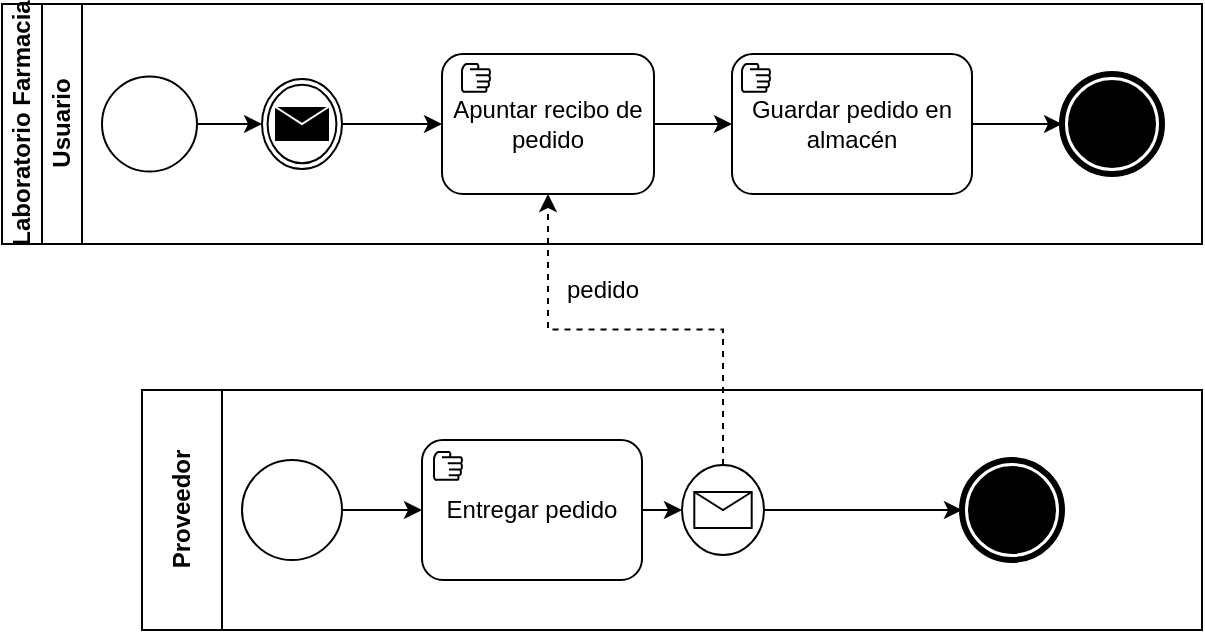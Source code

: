 <mxfile version="13.10.5" type="device"><diagram id="cnTgsQb33vIfmhWbRXJ1" name="Page-1"><mxGraphModel dx="829" dy="419" grid="1" gridSize="10" guides="1" tooltips="1" connect="1" arrows="1" fold="1" page="1" pageScale="1" pageWidth="827" pageHeight="1169" math="0" shadow="0"><root><mxCell id="0"/><mxCell id="1" parent="0"/><mxCell id="8GM9AlKr9NGcIbeYkdWH-9" value="Laboratorio Farmacia" style="swimlane;html=1;childLayout=stackLayout;resizeParent=1;resizeParentMax=0;horizontal=0;startSize=20;horizontalStack=0;" parent="1" vertex="1"><mxGeometry x="60" y="517" width="600" height="120" as="geometry"/></mxCell><mxCell id="8GM9AlKr9NGcIbeYkdWH-12" value="Usuario" style="swimlane;html=1;startSize=20;horizontal=0;" parent="8GM9AlKr9NGcIbeYkdWH-9" vertex="1"><mxGeometry x="20" width="580" height="120" as="geometry"/></mxCell><mxCell id="8GM9AlKr9NGcIbeYkdWH-24" value="" style="shape=mxgraph.bpmn.shape;html=1;verticalLabelPosition=bottom;labelBackgroundColor=#ffffff;verticalAlign=top;align=center;perimeter=ellipsePerimeter;outlineConnect=0;outline=throwing;symbol=message;" parent="8GM9AlKr9NGcIbeYkdWH-12" vertex="1"><mxGeometry x="110" y="37.5" width="40" height="45" as="geometry"/></mxCell><mxCell id="8GM9AlKr9NGcIbeYkdWH-27" value="Apuntar recibo de pedido" style="shape=ext;rounded=1;html=1;whiteSpace=wrap;" parent="8GM9AlKr9NGcIbeYkdWH-12" vertex="1"><mxGeometry x="200" y="25" width="106" height="70" as="geometry"/></mxCell><mxCell id="8GM9AlKr9NGcIbeYkdWH-26" style="edgeStyle=orthogonalEdgeStyle;rounded=0;orthogonalLoop=1;jettySize=auto;html=1;entryX=0;entryY=0.5;entryDx=0;entryDy=0;" parent="8GM9AlKr9NGcIbeYkdWH-12" source="8GM9AlKr9NGcIbeYkdWH-24" target="8GM9AlKr9NGcIbeYkdWH-27" edge="1"><mxGeometry relative="1" as="geometry"><mxPoint x="140" y="60" as="targetPoint"/></mxGeometry></mxCell><mxCell id="8GM9AlKr9NGcIbeYkdWH-32" style="edgeStyle=orthogonalEdgeStyle;rounded=0;orthogonalLoop=1;jettySize=auto;html=1;exitX=1;exitY=0.5;exitDx=0;exitDy=0;" parent="8GM9AlKr9NGcIbeYkdWH-12" source="8GM9AlKr9NGcIbeYkdWH-29" target="8GM9AlKr9NGcIbeYkdWH-31" edge="1"><mxGeometry relative="1" as="geometry"><mxPoint x="441" y="60" as="sourcePoint"/></mxGeometry></mxCell><mxCell id="8GM9AlKr9NGcIbeYkdWH-29" value="Guardar pedido en almacén" style="shape=ext;rounded=1;html=1;whiteSpace=wrap;" parent="8GM9AlKr9NGcIbeYkdWH-12" vertex="1"><mxGeometry x="345" y="25" width="120" height="70" as="geometry"/></mxCell><mxCell id="8GM9AlKr9NGcIbeYkdWH-28" style="edgeStyle=orthogonalEdgeStyle;rounded=0;orthogonalLoop=1;jettySize=auto;html=1;exitX=1;exitY=0.5;exitDx=0;exitDy=0;entryX=0;entryY=0.5;entryDx=0;entryDy=0;" parent="8GM9AlKr9NGcIbeYkdWH-12" source="8GM9AlKr9NGcIbeYkdWH-27" target="8GM9AlKr9NGcIbeYkdWH-29" edge="1"><mxGeometry relative="1" as="geometry"><mxPoint x="300" y="60" as="targetPoint"/><mxPoint x="271" y="60" as="sourcePoint"/></mxGeometry></mxCell><mxCell id="8GM9AlKr9NGcIbeYkdWH-30" value="" style="shape=mxgraph.bpmn.manual_task;html=1;outlineConnect=0;" parent="8GM9AlKr9NGcIbeYkdWH-12" vertex="1"><mxGeometry x="210" y="30" width="14" height="14" as="geometry"/></mxCell><mxCell id="8GM9AlKr9NGcIbeYkdWH-31" value="" style="shape=mxgraph.bpmn.shape;html=1;verticalLabelPosition=bottom;labelBackgroundColor=#ffffff;verticalAlign=top;align=center;perimeter=ellipsePerimeter;outlineConnect=0;outline=end;symbol=terminate;" parent="8GM9AlKr9NGcIbeYkdWH-12" vertex="1"><mxGeometry x="510" y="35" width="50" height="50" as="geometry"/></mxCell><mxCell id="8GM9AlKr9NGcIbeYkdWH-33" value="" style="shape=mxgraph.bpmn.manual_task;html=1;outlineConnect=0;" parent="8GM9AlKr9NGcIbeYkdWH-12" vertex="1"><mxGeometry x="350" y="30" width="14" height="14" as="geometry"/></mxCell><mxCell id="nahtcy3l36tAOprvdYuA-2" style="edgeStyle=orthogonalEdgeStyle;rounded=0;orthogonalLoop=1;jettySize=auto;html=1;exitX=1;exitY=0.5;exitDx=0;exitDy=0;entryX=0;entryY=0.5;entryDx=0;entryDy=0;" edge="1" parent="8GM9AlKr9NGcIbeYkdWH-12" source="nahtcy3l36tAOprvdYuA-1" target="8GM9AlKr9NGcIbeYkdWH-24"><mxGeometry relative="1" as="geometry"/></mxCell><mxCell id="nahtcy3l36tAOprvdYuA-1" value="" style="ellipse;whiteSpace=wrap;html=1;aspect=fixed;" vertex="1" parent="8GM9AlKr9NGcIbeYkdWH-12"><mxGeometry x="30" y="36.25" width="47.5" height="47.5" as="geometry"/></mxCell><mxCell id="8GM9AlKr9NGcIbeYkdWH-14" value="Proveedor" style="swimlane;html=1;startSize=40;horizontal=0;" parent="1" vertex="1"><mxGeometry x="130" y="710" width="530" height="120" as="geometry"/></mxCell><mxCell id="8GM9AlKr9NGcIbeYkdWH-19" style="edgeStyle=orthogonalEdgeStyle;rounded=0;orthogonalLoop=1;jettySize=auto;html=1;" parent="8GM9AlKr9NGcIbeYkdWH-14" source="8GM9AlKr9NGcIbeYkdWH-17" target="8GM9AlKr9NGcIbeYkdWH-18" edge="1"><mxGeometry relative="1" as="geometry"/></mxCell><mxCell id="8GM9AlKr9NGcIbeYkdWH-17" value="" style="shape=mxgraph.bpmn.shape;html=1;verticalLabelPosition=bottom;labelBackgroundColor=#ffffff;verticalAlign=top;align=center;perimeter=ellipsePerimeter;outlineConnect=0;outline=standard;symbol=general;" parent="8GM9AlKr9NGcIbeYkdWH-14" vertex="1"><mxGeometry x="50" y="35" width="50" height="50" as="geometry"/></mxCell><mxCell id="8GM9AlKr9NGcIbeYkdWH-22" style="edgeStyle=orthogonalEdgeStyle;rounded=0;orthogonalLoop=1;jettySize=auto;html=1;exitX=1;exitY=0.5;exitDx=0;exitDy=0;entryX=0;entryY=0.5;entryDx=0;entryDy=0;" parent="8GM9AlKr9NGcIbeYkdWH-14" source="8GM9AlKr9NGcIbeYkdWH-18" target="8GM9AlKr9NGcIbeYkdWH-21" edge="1"><mxGeometry relative="1" as="geometry"/></mxCell><mxCell id="8GM9AlKr9NGcIbeYkdWH-18" value="Entregar pedido" style="shape=ext;rounded=1;html=1;whiteSpace=wrap;" parent="8GM9AlKr9NGcIbeYkdWH-14" vertex="1"><mxGeometry x="140" y="25" width="110" height="70" as="geometry"/></mxCell><mxCell id="8GM9AlKr9NGcIbeYkdWH-20" value="" style="shape=mxgraph.bpmn.manual_task;html=1;outlineConnect=0;" parent="8GM9AlKr9NGcIbeYkdWH-14" vertex="1"><mxGeometry x="146" y="31" width="14" height="14" as="geometry"/></mxCell><mxCell id="nahtcy3l36tAOprvdYuA-4" style="edgeStyle=orthogonalEdgeStyle;rounded=0;orthogonalLoop=1;jettySize=auto;html=1;exitX=1;exitY=0.5;exitDx=0;exitDy=0;entryX=0;entryY=0.5;entryDx=0;entryDy=0;" edge="1" parent="8GM9AlKr9NGcIbeYkdWH-14" source="8GM9AlKr9NGcIbeYkdWH-21" target="nahtcy3l36tAOprvdYuA-3"><mxGeometry relative="1" as="geometry"/></mxCell><mxCell id="8GM9AlKr9NGcIbeYkdWH-21" value="" style="shape=mxgraph.bpmn.shape;html=1;verticalLabelPosition=bottom;labelBackgroundColor=#ffffff;verticalAlign=top;align=center;perimeter=ellipsePerimeter;outlineConnect=0;outline=standard;symbol=message;" parent="8GM9AlKr9NGcIbeYkdWH-14" vertex="1"><mxGeometry x="270" y="37.5" width="41" height="45" as="geometry"/></mxCell><mxCell id="nahtcy3l36tAOprvdYuA-3" value="" style="shape=mxgraph.bpmn.shape;html=1;verticalLabelPosition=bottom;labelBackgroundColor=#ffffff;verticalAlign=top;align=center;perimeter=ellipsePerimeter;outlineConnect=0;outline=end;symbol=terminate;" vertex="1" parent="8GM9AlKr9NGcIbeYkdWH-14"><mxGeometry x="410" y="35" width="50" height="50" as="geometry"/></mxCell><mxCell id="8GM9AlKr9NGcIbeYkdWH-23" style="edgeStyle=orthogonalEdgeStyle;rounded=0;orthogonalLoop=1;jettySize=auto;html=1;exitX=0.5;exitY=0;exitDx=0;exitDy=0;dashed=1;entryX=0.5;entryY=1;entryDx=0;entryDy=0;" parent="1" source="8GM9AlKr9NGcIbeYkdWH-21" edge="1" target="8GM9AlKr9NGcIbeYkdWH-27"><mxGeometry relative="1" as="geometry"><mxPoint x="220" y="600" as="targetPoint"/></mxGeometry></mxCell><mxCell id="8GM9AlKr9NGcIbeYkdWH-25" value="pedido" style="text;html=1;align=center;verticalAlign=middle;resizable=0;points=[];autosize=1;" parent="1" vertex="1"><mxGeometry x="335" y="650" width="50" height="20" as="geometry"/></mxCell></root></mxGraphModel></diagram></mxfile>